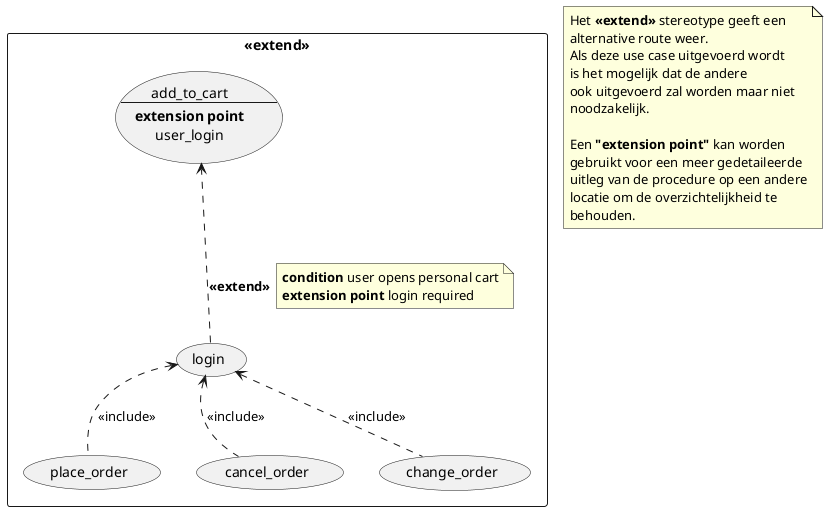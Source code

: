 @startuml
'https://plantuml.com/use-case-diagram

rectangle r1 as "<<extend>>"{
    usecase r1_uc1 as "place_order"
    usecase r1_uc2 as "cancel_order"
    usecase r1_uc3 as "change_order"
    usecase r1_uc4 as "add_to_cart
    --
    **extension point**
    user_login"
    usecase r1_uc5 as "login"

    r1_uc5 <.. r1_uc1 : <<include>>
    r1_uc5 <.. r1_uc2 : <<include>>
    r1_uc5 <.. r1_uc3 : <<include>>
    r1_uc5 ..> r1_uc4 : **<<extend>>**
    note right on link
        **condition** user opens personal cart
        **extension point** login required
    end note

    r1_uc1 -[hidden]down-> r1_uc5
    r1_uc2 -[hidden]down-> r1_uc5
    r1_uc3 -[hidden]down-> r1_uc5
    r1_uc4 -[hidden]right-> r1_uc5
}

note as n1
    Het **<<extend>>** stereotype geeft een
    alternative route weer.
    Als deze use case uitgevoerd wordt
    is het mogelijk dat de andere
    ook uitgevoerd zal worden maar niet
    noodzakelijk.

    Een **"extension point"** kan worden
    gebruikt voor een meer gedetaileerde
    uitleg van de procedure op een andere
    locatie om de overzichtelijkheid te
    behouden.
end note

@enduml